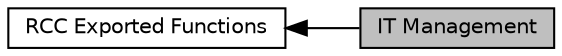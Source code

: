 digraph "IT Management"
{
  edge [fontname="Helvetica",fontsize="10",labelfontname="Helvetica",labelfontsize="10"];
  node [fontname="Helvetica",fontsize="10",shape=box];
  rankdir=LR;
  Node2 [label="RCC Exported Functions",height=0.2,width=0.4,color="black", fillcolor="white", style="filled",URL="$group__RCC__LL__Exported__Functions.html",tooltip=" "];
  Node1 [label="IT Management",height=0.2,width=0.4,color="black", fillcolor="grey75", style="filled", fontcolor="black",tooltip=" "];
  Node2->Node1 [shape=plaintext, dir="back", style="solid"];
}
